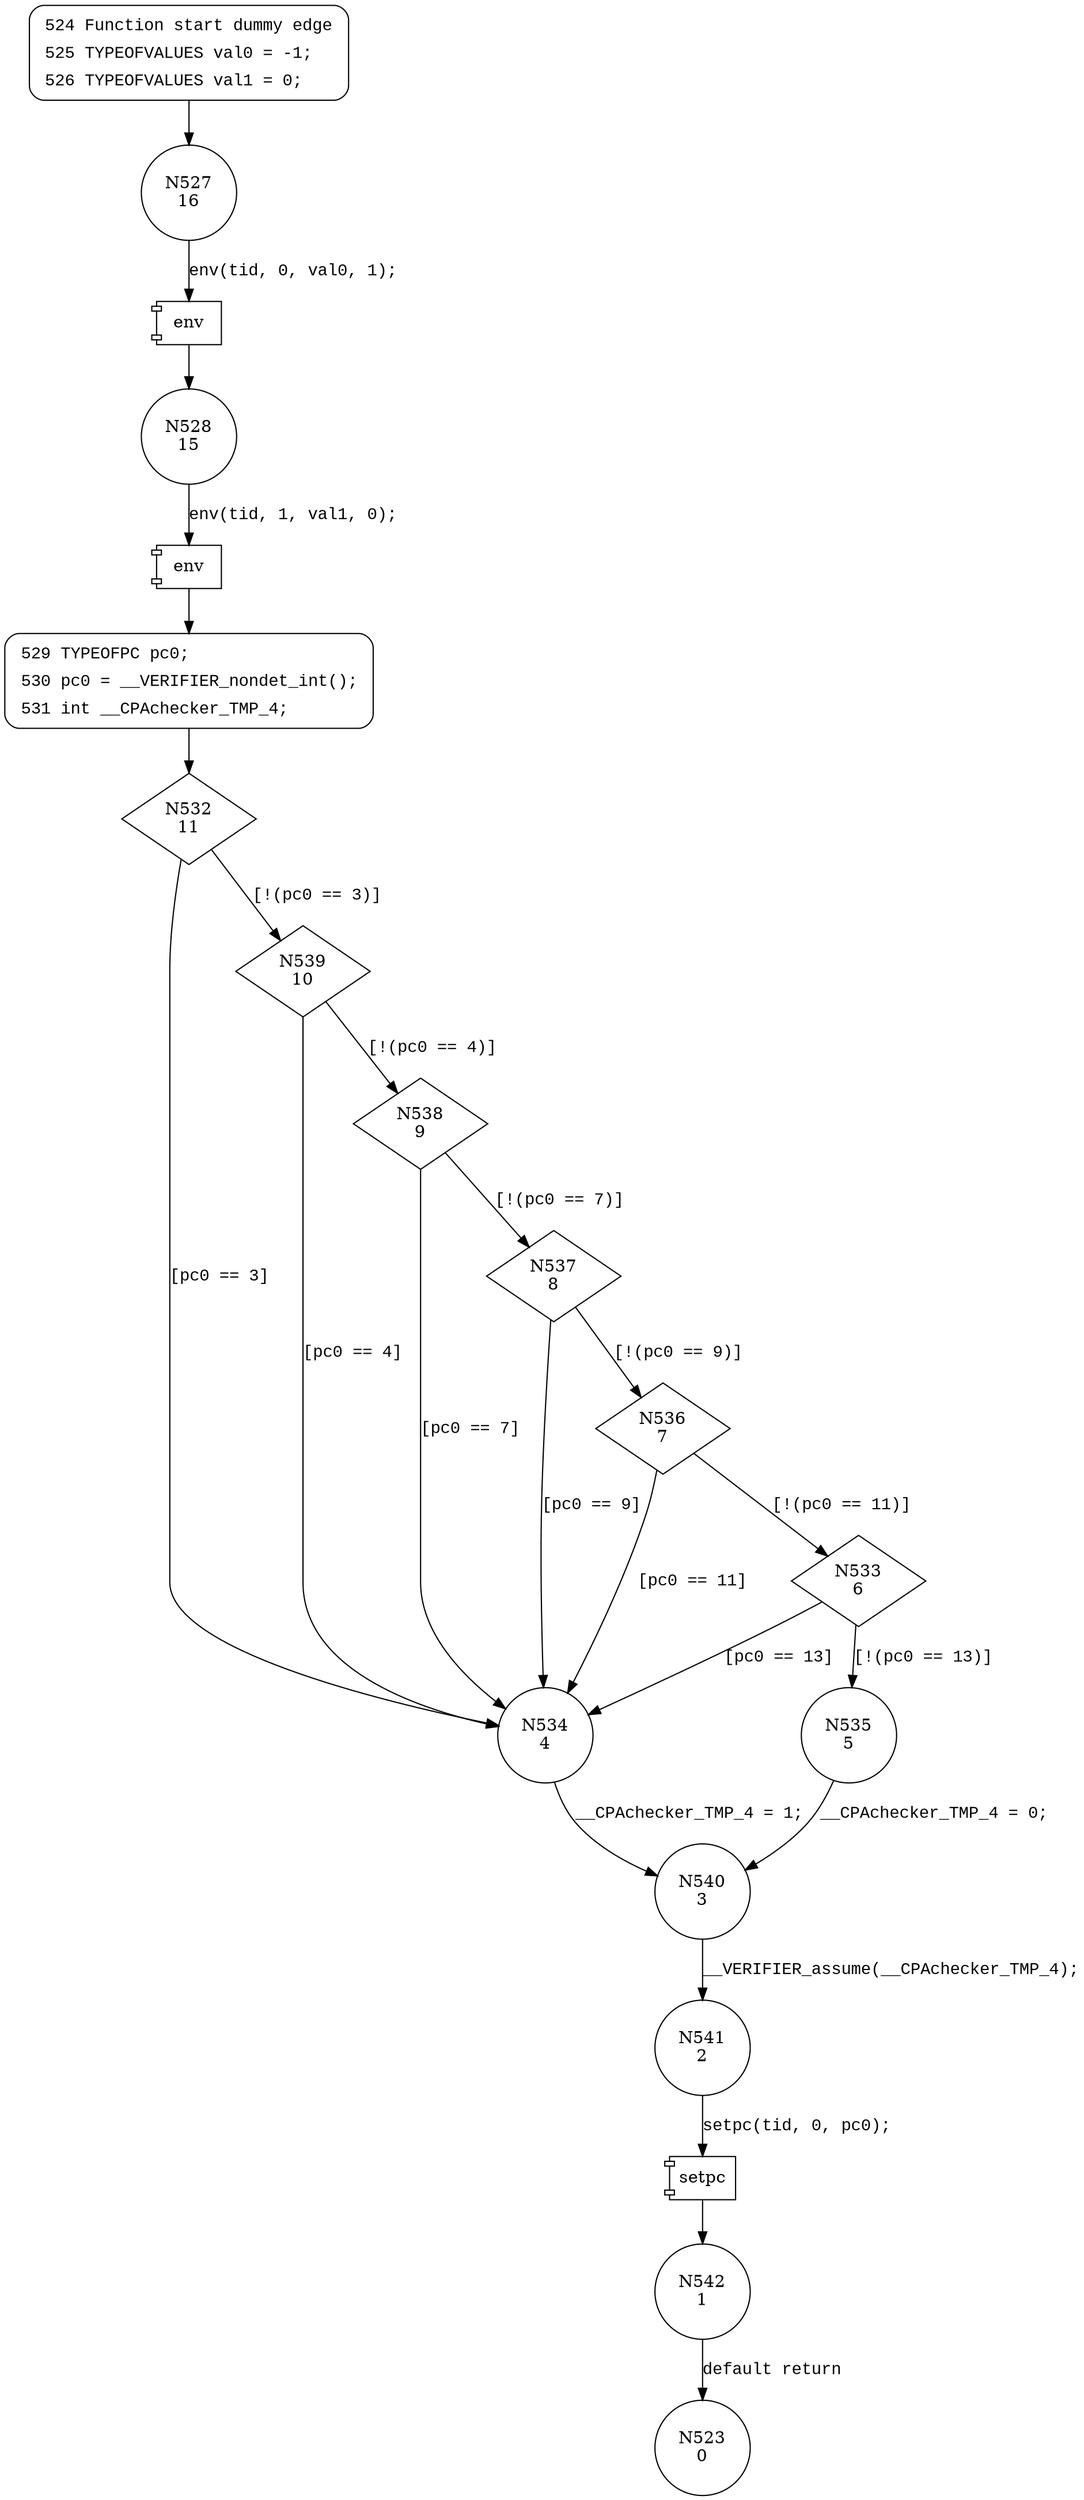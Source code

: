 digraph _0_10 {
527 [shape="circle" label="N527\n16"]
528 [shape="circle" label="N528\n15"]
529 [shape="circle" label="N529\n14"]
532 [shape="diamond" label="N532\n11"]
534 [shape="circle" label="N534\n4"]
539 [shape="diamond" label="N539\n10"]
538 [shape="diamond" label="N538\n9"]
537 [shape="diamond" label="N537\n8"]
536 [shape="diamond" label="N536\n7"]
533 [shape="diamond" label="N533\n6"]
535 [shape="circle" label="N535\n5"]
540 [shape="circle" label="N540\n3"]
541 [shape="circle" label="N541\n2"]
542 [shape="circle" label="N542\n1"]
523 [shape="circle" label="N523\n0"]
524 [style="filled,bold" penwidth="1" fillcolor="white" fontname="Courier New" shape="Mrecord" label=<<table border="0" cellborder="0" cellpadding="3" bgcolor="white"><tr><td align="right">524</td><td align="left">Function start dummy edge</td></tr><tr><td align="right">525</td><td align="left">TYPEOFVALUES val0 = -1;</td></tr><tr><td align="right">526</td><td align="left">TYPEOFVALUES val1 = 0;</td></tr></table>>]
524 -> 527[label=""]
529 [style="filled,bold" penwidth="1" fillcolor="white" fontname="Courier New" shape="Mrecord" label=<<table border="0" cellborder="0" cellpadding="3" bgcolor="white"><tr><td align="right">529</td><td align="left">TYPEOFPC pc0;</td></tr><tr><td align="right">530</td><td align="left">pc0 = __VERIFIER_nondet_int();</td></tr><tr><td align="right">531</td><td align="left">int __CPAchecker_TMP_4;</td></tr></table>>]
529 -> 532[label=""]
100100 [shape="component" label="env"]
527 -> 100100 [label="env(tid, 0, val0, 1);" fontname="Courier New"]
100100 -> 528 [label="" fontname="Courier New"]
100101 [shape="component" label="env"]
528 -> 100101 [label="env(tid, 1, val1, 0);" fontname="Courier New"]
100101 -> 529 [label="" fontname="Courier New"]
532 -> 534 [label="[pc0 == 3]" fontname="Courier New"]
532 -> 539 [label="[!(pc0 == 3)]" fontname="Courier New"]
539 -> 534 [label="[pc0 == 4]" fontname="Courier New"]
539 -> 538 [label="[!(pc0 == 4)]" fontname="Courier New"]
538 -> 534 [label="[pc0 == 7]" fontname="Courier New"]
538 -> 537 [label="[!(pc0 == 7)]" fontname="Courier New"]
537 -> 534 [label="[pc0 == 9]" fontname="Courier New"]
537 -> 536 [label="[!(pc0 == 9)]" fontname="Courier New"]
536 -> 534 [label="[pc0 == 11]" fontname="Courier New"]
536 -> 533 [label="[!(pc0 == 11)]" fontname="Courier New"]
533 -> 534 [label="[pc0 == 13]" fontname="Courier New"]
533 -> 535 [label="[!(pc0 == 13)]" fontname="Courier New"]
540 -> 541 [label="__VERIFIER_assume(__CPAchecker_TMP_4);" fontname="Courier New"]
100102 [shape="component" label="setpc"]
541 -> 100102 [label="setpc(tid, 0, pc0);" fontname="Courier New"]
100102 -> 542 [label="" fontname="Courier New"]
534 -> 540 [label="__CPAchecker_TMP_4 = 1;" fontname="Courier New"]
535 -> 540 [label="__CPAchecker_TMP_4 = 0;" fontname="Courier New"]
542 -> 523 [label="default return" fontname="Courier New"]
}
